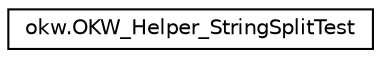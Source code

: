 digraph "Grafische Darstellung der Klassenhierarchie"
{
 // INTERACTIVE_SVG=YES
 // LATEX_PDF_SIZE
  edge [fontname="Helvetica",fontsize="10",labelfontname="Helvetica",labelfontsize="10"];
  node [fontname="Helvetica",fontsize="10",shape=record];
  rankdir="LR";
  Node0 [label="okw.OKW_Helper_StringSplitTest",height=0.2,width=0.4,color="black", fillcolor="white", style="filled",URL="$classokw_1_1_o_k_w___helper___string_split_test.html",tooltip=" "];
}
